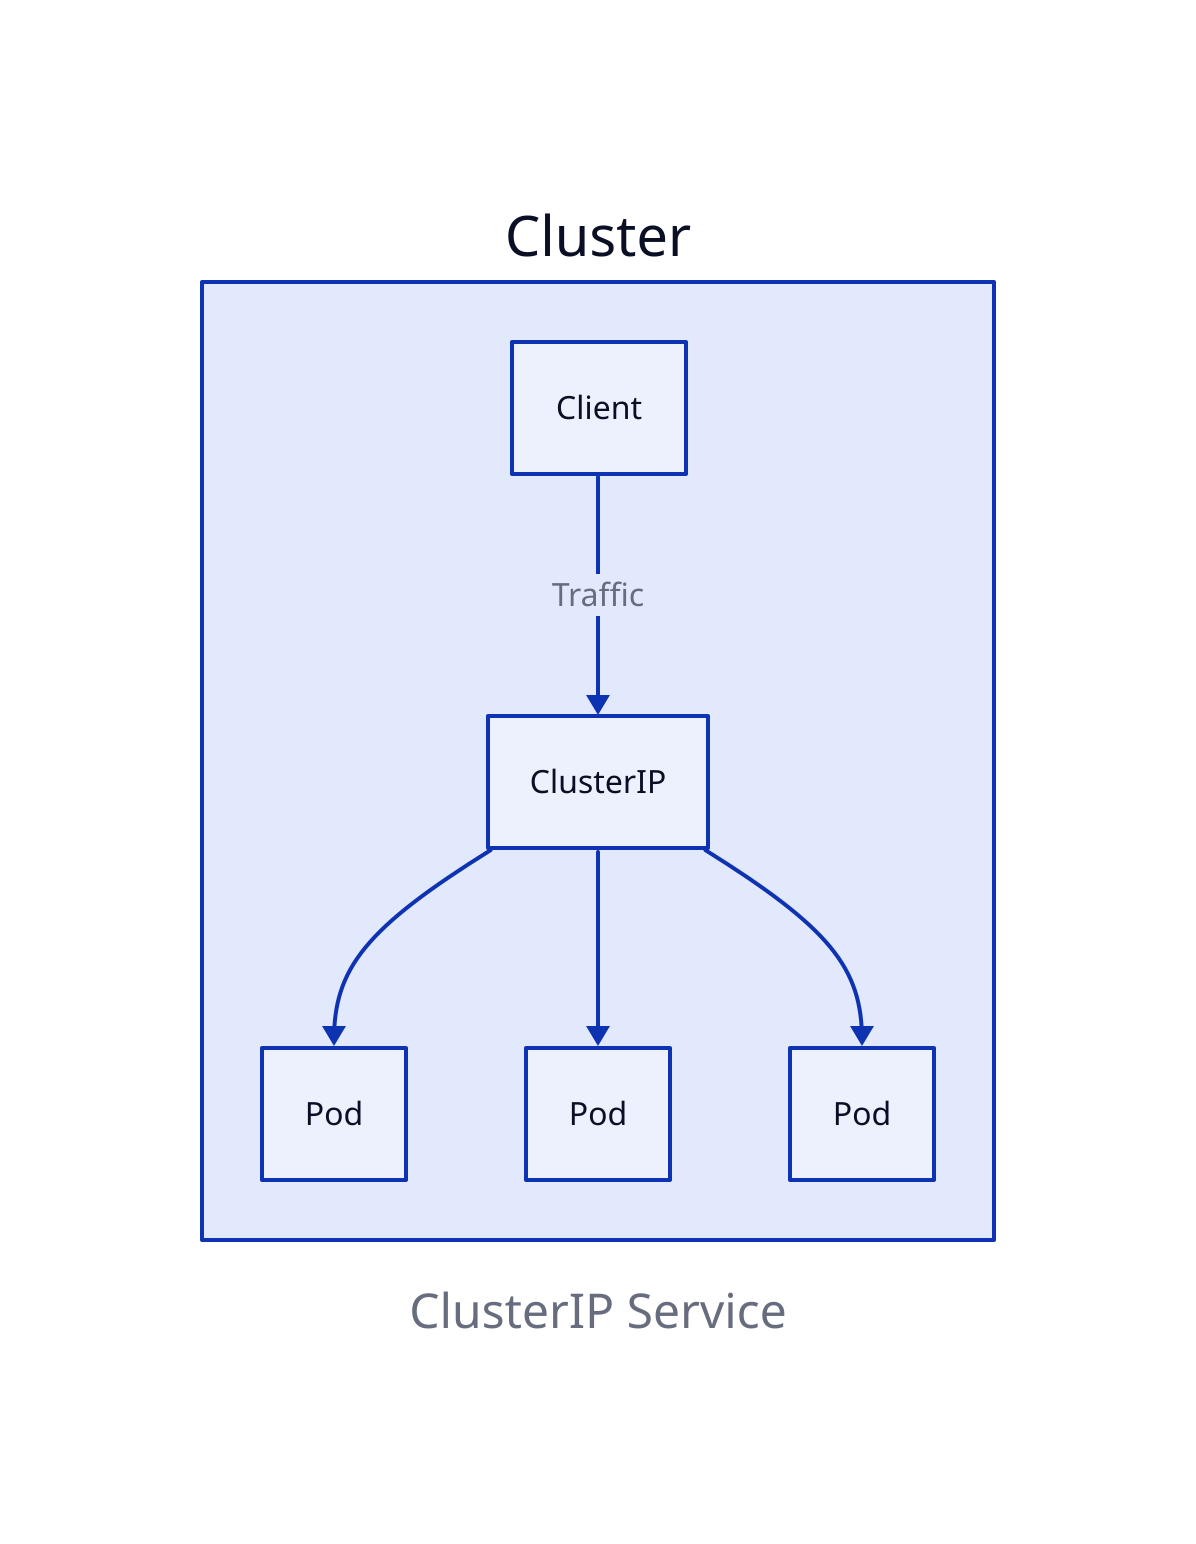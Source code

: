 cluster: Cluster {
  client: Client
  clusterIP: ClusterIP
  pod_1: Pod
  pod_2: Pod
  pod_3: Pod
}

cluster.client -> cluster.clusterip: Traffic
cluster.clusterip -> cluster.pod_1
cluster.clusterip -> cluster.pod_2
cluster.clusterip -> cluster.pod_3

title: ClusterIP Service {
  shape: text
  near: bottom-center
  style: {
    font-size: 24
    italic: true
  }
}

